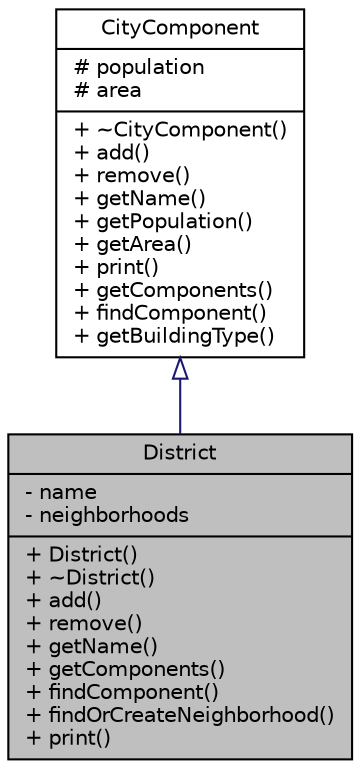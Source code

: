 digraph "District"
{
 // LATEX_PDF_SIZE
  edge [fontname="Helvetica",fontsize="10",labelfontname="Helvetica",labelfontsize="10"];
  node [fontname="Helvetica",fontsize="10",shape=record];
  Node1 [label="{District\n|- name\l- neighborhoods\l|+ District()\l+ ~District()\l+ add()\l+ remove()\l+ getName()\l+ getComponents()\l+ findComponent()\l+ findOrCreateNeighborhood()\l+ print()\l}",height=0.2,width=0.4,color="black", fillcolor="grey75", style="filled", fontcolor="black",tooltip="Represents a city district containing neighborhoods."];
  Node2 -> Node1 [dir="back",color="midnightblue",fontsize="10",style="solid",arrowtail="onormal",fontname="Helvetica"];
  Node2 [label="{CityComponent\n|# population\l# area\l|+ ~CityComponent()\l+ add()\l+ remove()\l+ getName()\l+ getPopulation()\l+ getArea()\l+ print()\l+ getComponents()\l+ findComponent()\l+ getBuildingType()\l}",height=0.2,width=0.4,color="black", fillcolor="white", style="filled",URL="$classCityComponent.html",tooltip="Abstract base class for city components in a composite pattern."];
}
